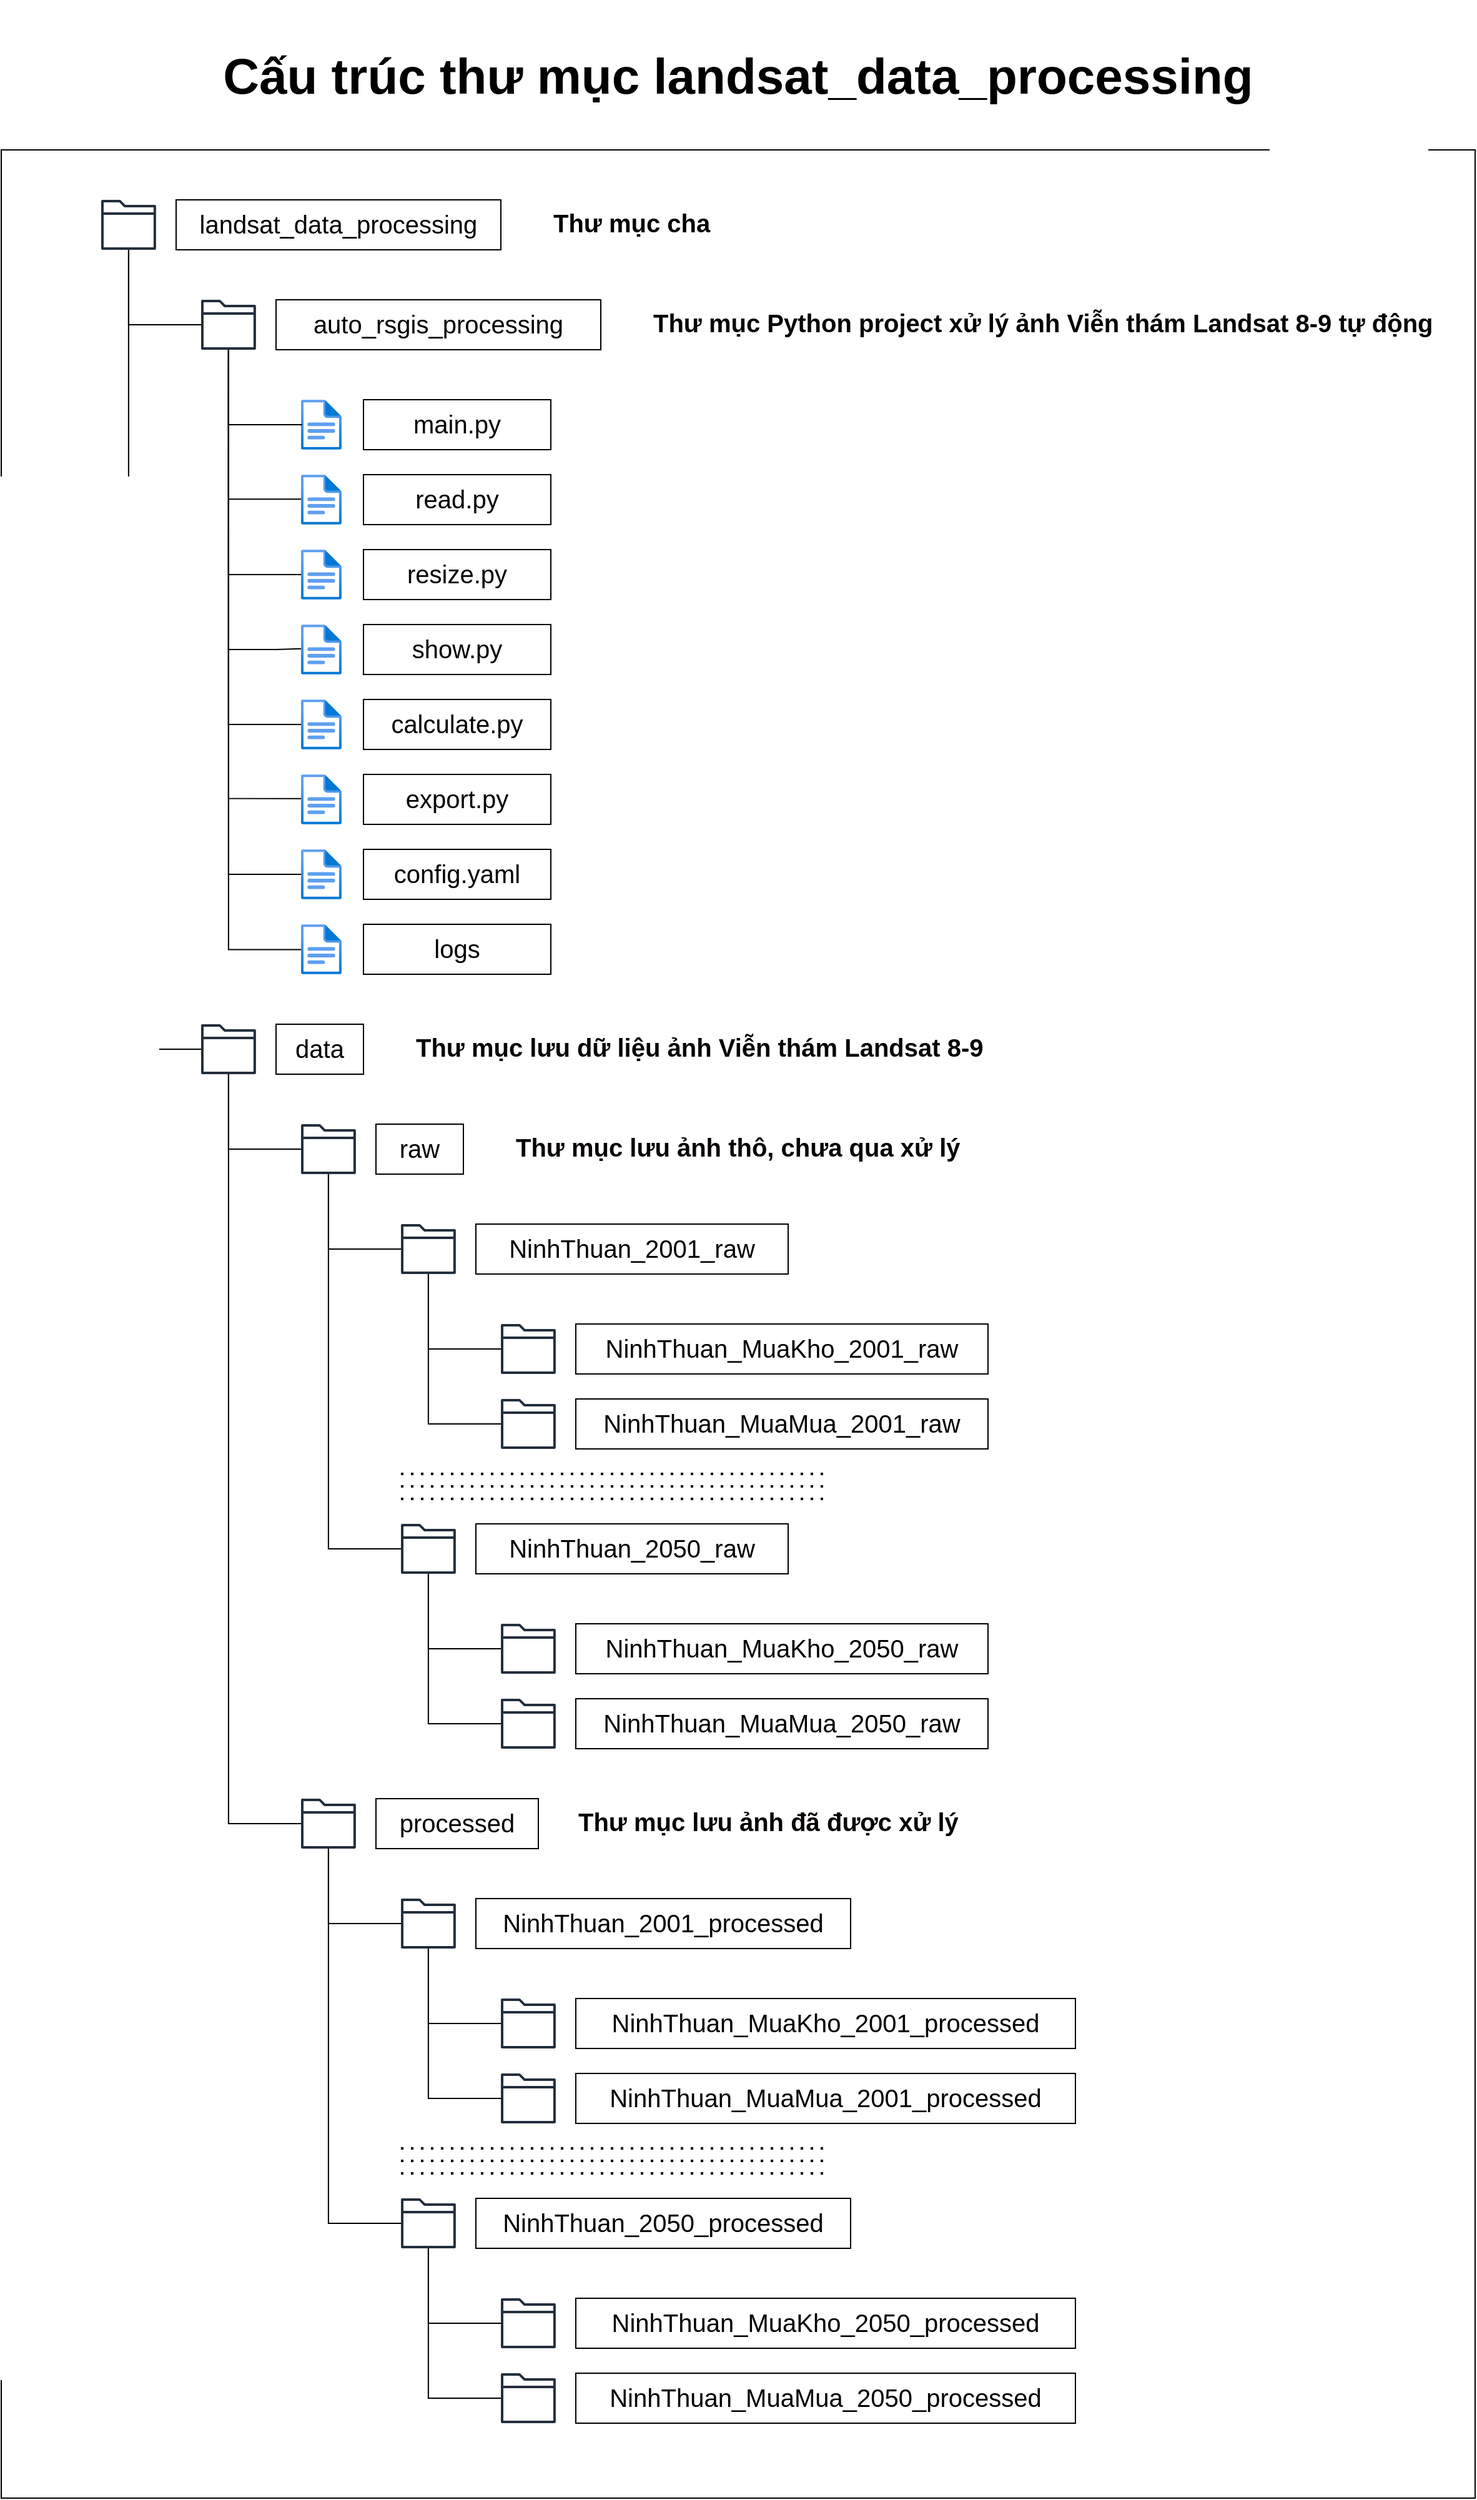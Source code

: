<mxfile version="24.7.17">
  <diagram id="1melNaSolVcVxCgocV_e" name="Cấu trúc thư mục landsat_data_processing">
    <mxGraphModel dx="1247" dy="734" grid="1" gridSize="10" guides="1" tooltips="1" connect="1" arrows="1" fold="1" page="1" pageScale="1" pageWidth="1181" pageHeight="1575" math="0" shadow="0">
      <root>
        <mxCell id="0" />
        <mxCell id="1" parent="0" />
        <mxCell id="A992f-NG55a3uFo_vKlw-1" value="" style="rounded=0;whiteSpace=wrap;html=1;fillColor=none;movable=1;resizable=1;rotatable=1;deletable=1;editable=1;locked=0;connectable=1;strokeColor=default;flipH=1;" parent="1" vertex="1">
          <mxGeometry y="120" width="1180" height="1880" as="geometry" />
        </mxCell>
        <mxCell id="YTfSh9oktMzhfyucGvKn-1" value="&lt;h1&gt;&lt;font size=&quot;1&quot; style=&quot;&quot;&gt;&lt;b style=&quot;font-size: 40px;&quot;&gt;Cấu trúc thư mục landsat_data_processing&lt;/b&gt;&lt;/font&gt;&lt;/h1&gt;" style="text;html=1;align=center;verticalAlign=middle;whiteSpace=wrap;rounded=0;movable=1;resizable=1;rotatable=1;deletable=1;editable=1;locked=0;connectable=1;" parent="1" vertex="1">
          <mxGeometry width="1180" height="120" as="geometry" />
        </mxCell>
        <mxCell id="-OsjYRaCj5ML0IWbTysy-4" value="&lt;span style=&quot;font-size: 20px;&quot;&gt;landsat_data_processing&lt;/span&gt;" style="rounded=0;whiteSpace=wrap;html=1;fontSize=18;" parent="1" vertex="1">
          <mxGeometry x="140" y="160" width="260" height="40" as="geometry" />
        </mxCell>
        <mxCell id="-OsjYRaCj5ML0IWbTysy-5" value="&lt;span style=&quot;font-size: 20px;&quot;&gt;auto_rsgis_processing&lt;/span&gt;" style="rounded=0;whiteSpace=wrap;html=1;fontSize=18;" parent="1" vertex="1">
          <mxGeometry x="220" y="240" width="260" height="40" as="geometry" />
        </mxCell>
        <mxCell id="-OsjYRaCj5ML0IWbTysy-13" style="edgeStyle=orthogonalEdgeStyle;rounded=0;orthogonalLoop=1;jettySize=auto;html=1;strokeColor=default;endArrow=none;endFill=0;" parent="1" source="-OsjYRaCj5ML0IWbTysy-9" target="-OsjYRaCj5ML0IWbTysy-10" edge="1">
          <mxGeometry relative="1" as="geometry">
            <Array as="points">
              <mxPoint x="102" y="260" />
            </Array>
          </mxGeometry>
        </mxCell>
        <mxCell id="wzY-Gv61pwX7nlD081uU-4" style="edgeStyle=orthogonalEdgeStyle;rounded=0;orthogonalLoop=1;jettySize=auto;html=1;endArrow=none;endFill=0;" edge="1" parent="1" source="-OsjYRaCj5ML0IWbTysy-9" target="WE0EybeJg85L4R40hYA2-10">
          <mxGeometry relative="1" as="geometry">
            <mxPoint x="140" y="960" as="targetPoint" />
            <Array as="points">
              <mxPoint x="102" y="840" />
            </Array>
          </mxGeometry>
        </mxCell>
        <mxCell id="-OsjYRaCj5ML0IWbTysy-9" value="" style="sketch=0;outlineConnect=0;fontColor=#232F3E;gradientColor=none;fillColor=#232F3D;strokeColor=none;dashed=0;verticalLabelPosition=bottom;verticalAlign=top;align=center;html=1;fontSize=12;fontStyle=0;aspect=fixed;pointerEvents=1;shape=mxgraph.aws4.folder;" parent="1" vertex="1">
          <mxGeometry x="80" y="160" width="43.94" height="40" as="geometry" />
        </mxCell>
        <mxCell id="-OsjYRaCj5ML0IWbTysy-42" style="edgeStyle=orthogonalEdgeStyle;rounded=0;orthogonalLoop=1;jettySize=auto;html=1;entryX=0.01;entryY=0.504;entryDx=0;entryDy=0;entryPerimeter=0;endArrow=none;endFill=0;" parent="1" target="-OsjYRaCj5ML0IWbTysy-35" edge="1">
          <mxGeometry relative="1" as="geometry">
            <mxPoint x="260" y="590" as="targetPoint" />
            <mxPoint x="181.944" y="289.973" as="sourcePoint" />
            <Array as="points">
              <mxPoint x="182" y="580" />
              <mxPoint x="260" y="580" />
            </Array>
          </mxGeometry>
        </mxCell>
        <mxCell id="-OsjYRaCj5ML0IWbTysy-45" style="edgeStyle=orthogonalEdgeStyle;rounded=0;orthogonalLoop=1;jettySize=auto;html=1;entryX=0.027;entryY=0.49;entryDx=0;entryDy=0;entryPerimeter=0;endArrow=none;endFill=0;" parent="1" source="-OsjYRaCj5ML0IWbTysy-10" target="-OsjYRaCj5ML0IWbTysy-29" edge="1">
          <mxGeometry relative="1" as="geometry">
            <mxPoint x="270" y="400" as="targetPoint" />
            <Array as="points">
              <mxPoint x="182" y="400" />
            </Array>
          </mxGeometry>
        </mxCell>
        <mxCell id="-OsjYRaCj5ML0IWbTysy-46" style="edgeStyle=orthogonalEdgeStyle;rounded=0;orthogonalLoop=1;jettySize=auto;html=1;entryX=0.021;entryY=0.483;entryDx=0;entryDy=0;entryPerimeter=0;endArrow=none;endFill=0;" parent="1" source="-OsjYRaCj5ML0IWbTysy-10" target="-OsjYRaCj5ML0IWbTysy-37" edge="1">
          <mxGeometry relative="1" as="geometry">
            <mxPoint x="280" y="640" as="targetPoint" />
            <Array as="points">
              <mxPoint x="182" y="639" />
            </Array>
          </mxGeometry>
        </mxCell>
        <mxCell id="wzY-Gv61pwX7nlD081uU-7" style="edgeStyle=orthogonalEdgeStyle;rounded=0;orthogonalLoop=1;jettySize=auto;html=1;endArrow=none;endFill=0;" edge="1" parent="1" source="-OsjYRaCj5ML0IWbTysy-10">
          <mxGeometry relative="1" as="geometry">
            <mxPoint x="240" y="700" as="targetPoint" />
            <Array as="points">
              <mxPoint x="182" y="700" />
            </Array>
          </mxGeometry>
        </mxCell>
        <mxCell id="WE0EybeJg85L4R40hYA2-6" style="edgeStyle=orthogonalEdgeStyle;rounded=0;orthogonalLoop=1;jettySize=auto;html=1;endArrow=none;endFill=0;entryX=0.042;entryY=0.505;entryDx=0;entryDy=0;entryPerimeter=0;" edge="1" parent="1" source="-OsjYRaCj5ML0IWbTysy-10" target="WE0EybeJg85L4R40hYA2-8">
          <mxGeometry relative="1" as="geometry">
            <mxPoint x="240" y="880" as="targetPoint" />
            <Array as="points">
              <mxPoint x="182" y="760" />
            </Array>
          </mxGeometry>
        </mxCell>
        <mxCell id="-OsjYRaCj5ML0IWbTysy-10" value="" style="sketch=0;outlineConnect=0;fontColor=#232F3E;gradientColor=none;fillColor=#232F3D;strokeColor=none;dashed=0;verticalLabelPosition=bottom;verticalAlign=top;align=center;html=1;fontSize=12;fontStyle=0;aspect=fixed;pointerEvents=1;shape=mxgraph.aws4.folder;" parent="1" vertex="1">
          <mxGeometry x="160" y="240" width="43.94" height="40" as="geometry" />
        </mxCell>
        <mxCell id="-OsjYRaCj5ML0IWbTysy-18" value="&lt;span style=&quot;font-size: 20px;&quot;&gt;main.py&lt;/span&gt;" style="rounded=0;whiteSpace=wrap;html=1;fontSize=18;" parent="1" vertex="1">
          <mxGeometry x="290" y="320" width="150" height="40" as="geometry" />
        </mxCell>
        <mxCell id="-OsjYRaCj5ML0IWbTysy-21" value="" style="image;aspect=fixed;html=1;points=[];align=center;fontSize=12;image=img/lib/azure2/general/File.svg;" parent="1" vertex="1">
          <mxGeometry x="240" y="320" width="32.46" height="40" as="geometry" />
        </mxCell>
        <mxCell id="-OsjYRaCj5ML0IWbTysy-28" value="&lt;span style=&quot;font-size: 20px;&quot;&gt;read.py&lt;/span&gt;" style="rounded=0;whiteSpace=wrap;html=1;fontSize=18;" parent="1" vertex="1">
          <mxGeometry x="290" y="380" width="150" height="40" as="geometry" />
        </mxCell>
        <mxCell id="-OsjYRaCj5ML0IWbTysy-29" value="" style="image;aspect=fixed;html=1;points=[];align=center;fontSize=12;image=img/lib/azure2/general/File.svg;" parent="1" vertex="1">
          <mxGeometry x="240" y="380" width="32.46" height="40" as="geometry" />
        </mxCell>
        <mxCell id="-OsjYRaCj5ML0IWbTysy-30" value="&lt;span style=&quot;font-size: 20px;&quot;&gt;resize.py&lt;/span&gt;" style="rounded=0;whiteSpace=wrap;html=1;fontSize=18;" parent="1" vertex="1">
          <mxGeometry x="290" y="440" width="150" height="40" as="geometry" />
        </mxCell>
        <mxCell id="-OsjYRaCj5ML0IWbTysy-31" value="" style="image;aspect=fixed;html=1;points=[];align=center;fontSize=12;image=img/lib/azure2/general/File.svg;" parent="1" vertex="1">
          <mxGeometry x="240" y="440" width="32.46" height="40" as="geometry" />
        </mxCell>
        <mxCell id="-OsjYRaCj5ML0IWbTysy-32" value="&lt;span style=&quot;font-size: 20px;&quot;&gt;show.py&lt;/span&gt;" style="rounded=0;whiteSpace=wrap;html=1;fontSize=18;" parent="1" vertex="1">
          <mxGeometry x="290" y="500" width="150" height="40" as="geometry" />
        </mxCell>
        <mxCell id="-OsjYRaCj5ML0IWbTysy-33" value="" style="image;aspect=fixed;html=1;points=[];align=center;fontSize=12;image=img/lib/azure2/general/File.svg;" parent="1" vertex="1">
          <mxGeometry x="240" y="500" width="32.46" height="40" as="geometry" />
        </mxCell>
        <mxCell id="-OsjYRaCj5ML0IWbTysy-34" value="&lt;span style=&quot;font-size: 20px;&quot;&gt;calculate.py&lt;/span&gt;" style="rounded=0;whiteSpace=wrap;html=1;fontSize=18;" parent="1" vertex="1">
          <mxGeometry x="290" y="560" width="150" height="40" as="geometry" />
        </mxCell>
        <mxCell id="-OsjYRaCj5ML0IWbTysy-35" value="" style="image;aspect=fixed;html=1;points=[];align=center;fontSize=12;image=img/lib/azure2/general/File.svg;" parent="1" vertex="1">
          <mxGeometry x="240" y="560" width="32.46" height="40" as="geometry" />
        </mxCell>
        <mxCell id="-OsjYRaCj5ML0IWbTysy-36" value="&lt;span style=&quot;font-size: 20px;&quot;&gt;export.py&lt;/span&gt;" style="rounded=0;whiteSpace=wrap;html=1;fontSize=18;" parent="1" vertex="1">
          <mxGeometry x="290" y="620" width="150" height="40" as="geometry" />
        </mxCell>
        <mxCell id="-OsjYRaCj5ML0IWbTysy-37" value="" style="image;aspect=fixed;html=1;points=[];align=center;fontSize=12;image=img/lib/azure2/general/File.svg;" parent="1" vertex="1">
          <mxGeometry x="240" y="620" width="32.46" height="40" as="geometry" />
        </mxCell>
        <mxCell id="-OsjYRaCj5ML0IWbTysy-38" style="edgeStyle=orthogonalEdgeStyle;rounded=0;orthogonalLoop=1;jettySize=auto;html=1;entryX=0.025;entryY=0.5;entryDx=0;entryDy=0;entryPerimeter=0;endArrow=none;endFill=0;" parent="1" source="-OsjYRaCj5ML0IWbTysy-10" target="-OsjYRaCj5ML0IWbTysy-21" edge="1">
          <mxGeometry relative="1" as="geometry">
            <Array as="points">
              <mxPoint x="182" y="340" />
            </Array>
          </mxGeometry>
        </mxCell>
        <mxCell id="-OsjYRaCj5ML0IWbTysy-41" style="edgeStyle=orthogonalEdgeStyle;rounded=0;orthogonalLoop=1;jettySize=auto;html=1;entryX=0;entryY=0.483;entryDx=0;entryDy=0;entryPerimeter=0;endArrow=none;endFill=0;" parent="1" source="-OsjYRaCj5ML0IWbTysy-10" target="-OsjYRaCj5ML0IWbTysy-33" edge="1">
          <mxGeometry relative="1" as="geometry">
            <mxPoint x="181.954" y="279.493" as="sourcePoint" />
            <mxPoint x="280" y="519.52" as="targetPoint" />
            <Array as="points">
              <mxPoint x="182" y="520" />
              <mxPoint x="220" y="520" />
            </Array>
          </mxGeometry>
        </mxCell>
        <mxCell id="wzY-Gv61pwX7nlD081uU-8" value="&lt;font style=&quot;font-size: 20px;&quot;&gt;config.yaml&lt;/font&gt;" style="rounded=0;whiteSpace=wrap;html=1;fontSize=18;" vertex="1" parent="1">
          <mxGeometry x="290" y="680" width="150" height="40" as="geometry" />
        </mxCell>
        <mxCell id="wzY-Gv61pwX7nlD081uU-9" value="" style="image;aspect=fixed;html=1;points=[];align=center;fontSize=12;image=img/lib/azure2/general/File.svg;" vertex="1" parent="1">
          <mxGeometry x="240" y="680" width="32.46" height="40" as="geometry" />
        </mxCell>
        <mxCell id="wzY-Gv61pwX7nlD081uU-10" style="edgeStyle=orthogonalEdgeStyle;rounded=0;orthogonalLoop=1;jettySize=auto;html=1;endArrow=none;endFill=0;" edge="1" parent="1" source="-OsjYRaCj5ML0IWbTysy-10">
          <mxGeometry relative="1" as="geometry">
            <mxPoint x="240" y="460" as="targetPoint" />
            <Array as="points">
              <mxPoint x="182" y="460" />
            </Array>
          </mxGeometry>
        </mxCell>
        <mxCell id="WE0EybeJg85L4R40hYA2-7" value="&lt;span style=&quot;font-size: 20px;&quot;&gt;logs&lt;/span&gt;" style="rounded=0;whiteSpace=wrap;html=1;fontSize=18;" vertex="1" parent="1">
          <mxGeometry x="290" y="740" width="150" height="40" as="geometry" />
        </mxCell>
        <mxCell id="WE0EybeJg85L4R40hYA2-8" value="" style="image;aspect=fixed;html=1;points=[];align=center;fontSize=12;image=img/lib/azure2/general/File.svg;" vertex="1" parent="1">
          <mxGeometry x="240" y="740" width="32.46" height="40" as="geometry" />
        </mxCell>
        <mxCell id="WE0EybeJg85L4R40hYA2-9" value="&lt;span style=&quot;font-size: 20px;&quot;&gt;data&lt;/span&gt;" style="rounded=0;whiteSpace=wrap;html=1;fontSize=18;" vertex="1" parent="1">
          <mxGeometry x="220" y="820" width="70" height="40" as="geometry" />
        </mxCell>
        <mxCell id="WE0EybeJg85L4R40hYA2-13" style="edgeStyle=orthogonalEdgeStyle;rounded=0;orthogonalLoop=1;jettySize=auto;html=1;endArrow=none;endFill=0;" edge="1" parent="1" source="WE0EybeJg85L4R40hYA2-10" target="WE0EybeJg85L4R40hYA2-12">
          <mxGeometry relative="1" as="geometry">
            <mxPoint x="181.97" y="930" as="targetPoint" />
            <Array as="points">
              <mxPoint x="182" y="920" />
            </Array>
          </mxGeometry>
        </mxCell>
        <mxCell id="WE0EybeJg85L4R40hYA2-94" style="edgeStyle=orthogonalEdgeStyle;rounded=0;orthogonalLoop=1;jettySize=auto;html=1;endArrow=none;endFill=0;" edge="1" parent="1" source="WE0EybeJg85L4R40hYA2-10" target="WE0EybeJg85L4R40hYA2-74">
          <mxGeometry relative="1" as="geometry">
            <mxPoint x="181.97" y="1450" as="targetPoint" />
            <Array as="points">
              <mxPoint x="182" y="1460" />
            </Array>
          </mxGeometry>
        </mxCell>
        <mxCell id="WE0EybeJg85L4R40hYA2-10" value="" style="sketch=0;outlineConnect=0;fontColor=#232F3E;gradientColor=none;fillColor=#232F3D;strokeColor=none;dashed=0;verticalLabelPosition=bottom;verticalAlign=top;align=center;html=1;fontSize=12;fontStyle=0;aspect=fixed;pointerEvents=1;shape=mxgraph.aws4.folder;" vertex="1" parent="1">
          <mxGeometry x="160" y="820" width="43.94" height="40" as="geometry" />
        </mxCell>
        <mxCell id="WE0EybeJg85L4R40hYA2-11" value="&lt;span style=&quot;font-size: 20px;&quot;&gt;raw&lt;/span&gt;" style="rounded=0;whiteSpace=wrap;html=1;fontSize=18;" vertex="1" parent="1">
          <mxGeometry x="300" y="900" width="70" height="40" as="geometry" />
        </mxCell>
        <mxCell id="WE0EybeJg85L4R40hYA2-19" style="edgeStyle=orthogonalEdgeStyle;rounded=0;orthogonalLoop=1;jettySize=auto;html=1;endArrow=none;endFill=0;" edge="1" parent="1" source="WE0EybeJg85L4R40hYA2-12" target="WE0EybeJg85L4R40hYA2-18">
          <mxGeometry relative="1" as="geometry">
            <Array as="points">
              <mxPoint x="262" y="1000" />
            </Array>
          </mxGeometry>
        </mxCell>
        <mxCell id="WE0EybeJg85L4R40hYA2-45" style="edgeStyle=orthogonalEdgeStyle;rounded=0;orthogonalLoop=1;jettySize=auto;html=1;endArrow=none;endFill=0;" edge="1" parent="1" source="WE0EybeJg85L4R40hYA2-12" target="WE0EybeJg85L4R40hYA2-40">
          <mxGeometry relative="1" as="geometry">
            <mxPoint x="290" y="1280" as="targetPoint" />
            <Array as="points">
              <mxPoint x="262" y="1240" />
            </Array>
          </mxGeometry>
        </mxCell>
        <mxCell id="WE0EybeJg85L4R40hYA2-12" value="" style="sketch=0;outlineConnect=0;fontColor=#232F3E;gradientColor=none;fillColor=#232F3D;strokeColor=none;dashed=0;verticalLabelPosition=bottom;verticalAlign=top;align=center;html=1;fontSize=12;fontStyle=0;aspect=fixed;pointerEvents=1;shape=mxgraph.aws4.folder;" vertex="1" parent="1">
          <mxGeometry x="240" y="900" width="43.94" height="40" as="geometry" />
        </mxCell>
        <mxCell id="WE0EybeJg85L4R40hYA2-17" value="&lt;span style=&quot;font-size: 20px;&quot;&gt;NinhThuan_2001_raw&lt;/span&gt;" style="rounded=0;whiteSpace=wrap;html=1;fontSize=18;" vertex="1" parent="1">
          <mxGeometry x="380" y="980" width="250" height="40" as="geometry" />
        </mxCell>
        <mxCell id="WE0EybeJg85L4R40hYA2-31" style="edgeStyle=orthogonalEdgeStyle;rounded=0;orthogonalLoop=1;jettySize=auto;html=1;endArrow=none;endFill=0;" edge="1" parent="1" source="WE0EybeJg85L4R40hYA2-18" target="WE0EybeJg85L4R40hYA2-30">
          <mxGeometry relative="1" as="geometry">
            <Array as="points">
              <mxPoint x="342" y="1080" />
            </Array>
          </mxGeometry>
        </mxCell>
        <mxCell id="WE0EybeJg85L4R40hYA2-35" style="edgeStyle=orthogonalEdgeStyle;rounded=0;orthogonalLoop=1;jettySize=auto;html=1;endArrow=none;endFill=0;" edge="1" parent="1" source="WE0EybeJg85L4R40hYA2-18" target="WE0EybeJg85L4R40hYA2-33">
          <mxGeometry relative="1" as="geometry">
            <Array as="points">
              <mxPoint x="342" y="1140" />
            </Array>
          </mxGeometry>
        </mxCell>
        <mxCell id="WE0EybeJg85L4R40hYA2-18" value="" style="sketch=0;outlineConnect=0;fontColor=#232F3E;gradientColor=none;fillColor=#232F3D;strokeColor=none;dashed=0;verticalLabelPosition=bottom;verticalAlign=top;align=center;html=1;fontSize=12;fontStyle=0;aspect=fixed;pointerEvents=1;shape=mxgraph.aws4.folder;" vertex="1" parent="1">
          <mxGeometry x="320" y="980" width="43.94" height="40" as="geometry" />
        </mxCell>
        <mxCell id="WE0EybeJg85L4R40hYA2-28" value="" style="endArrow=none;dashed=1;html=1;dashPattern=1 3;strokeWidth=2;rounded=0;" edge="1" parent="1">
          <mxGeometry width="50" height="50" relative="1" as="geometry">
            <mxPoint x="320" y="1190" as="sourcePoint" />
            <mxPoint x="660" y="1190" as="targetPoint" />
          </mxGeometry>
        </mxCell>
        <mxCell id="WE0EybeJg85L4R40hYA2-29" value="&lt;span style=&quot;font-size: 20px;&quot;&gt;NinhThuan_MuaKho_2001_raw&lt;/span&gt;" style="rounded=0;whiteSpace=wrap;html=1;fontSize=18;" vertex="1" parent="1">
          <mxGeometry x="460" y="1060" width="330" height="40" as="geometry" />
        </mxCell>
        <mxCell id="WE0EybeJg85L4R40hYA2-30" value="" style="sketch=0;outlineConnect=0;fontColor=#232F3E;gradientColor=none;fillColor=#232F3D;strokeColor=none;dashed=0;verticalLabelPosition=bottom;verticalAlign=top;align=center;html=1;fontSize=12;fontStyle=0;aspect=fixed;pointerEvents=1;shape=mxgraph.aws4.folder;" vertex="1" parent="1">
          <mxGeometry x="400" y="1060" width="43.94" height="40" as="geometry" />
        </mxCell>
        <mxCell id="WE0EybeJg85L4R40hYA2-32" value="&lt;span style=&quot;font-size: 20px;&quot;&gt;NinhThuan_MuaMua_2001_raw&lt;/span&gt;" style="rounded=0;whiteSpace=wrap;html=1;fontSize=18;" vertex="1" parent="1">
          <mxGeometry x="460" y="1120" width="330" height="40" as="geometry" />
        </mxCell>
        <mxCell id="WE0EybeJg85L4R40hYA2-33" value="" style="sketch=0;outlineConnect=0;fontColor=#232F3E;gradientColor=none;fillColor=#232F3D;strokeColor=none;dashed=0;verticalLabelPosition=bottom;verticalAlign=top;align=center;html=1;fontSize=12;fontStyle=0;aspect=fixed;pointerEvents=1;shape=mxgraph.aws4.folder;" vertex="1" parent="1">
          <mxGeometry x="400" y="1120" width="43.94" height="40" as="geometry" />
        </mxCell>
        <mxCell id="WE0EybeJg85L4R40hYA2-37" value="&lt;span style=&quot;font-size: 20px;&quot;&gt;NinhThuan_2050_raw&lt;/span&gt;" style="rounded=0;whiteSpace=wrap;html=1;fontSize=18;" vertex="1" parent="1">
          <mxGeometry x="380" y="1220" width="250" height="40" as="geometry" />
        </mxCell>
        <mxCell id="WE0EybeJg85L4R40hYA2-38" style="edgeStyle=orthogonalEdgeStyle;rounded=0;orthogonalLoop=1;jettySize=auto;html=1;endArrow=none;endFill=0;" edge="1" parent="1" source="WE0EybeJg85L4R40hYA2-40" target="WE0EybeJg85L4R40hYA2-42">
          <mxGeometry relative="1" as="geometry">
            <Array as="points">
              <mxPoint x="342" y="1320" />
            </Array>
          </mxGeometry>
        </mxCell>
        <mxCell id="WE0EybeJg85L4R40hYA2-39" style="edgeStyle=orthogonalEdgeStyle;rounded=0;orthogonalLoop=1;jettySize=auto;html=1;endArrow=none;endFill=0;" edge="1" parent="1" source="WE0EybeJg85L4R40hYA2-40" target="WE0EybeJg85L4R40hYA2-44">
          <mxGeometry relative="1" as="geometry">
            <Array as="points">
              <mxPoint x="342" y="1380" />
            </Array>
          </mxGeometry>
        </mxCell>
        <mxCell id="WE0EybeJg85L4R40hYA2-40" value="" style="sketch=0;outlineConnect=0;fontColor=#232F3E;gradientColor=none;fillColor=#232F3D;strokeColor=none;dashed=0;verticalLabelPosition=bottom;verticalAlign=top;align=center;html=1;fontSize=12;fontStyle=0;aspect=fixed;pointerEvents=1;shape=mxgraph.aws4.folder;" vertex="1" parent="1">
          <mxGeometry x="320" y="1220" width="43.94" height="40" as="geometry" />
        </mxCell>
        <mxCell id="WE0EybeJg85L4R40hYA2-41" value="&lt;span style=&quot;font-size: 20px;&quot;&gt;NinhThuan_MuaKho_2050_raw&lt;/span&gt;" style="rounded=0;whiteSpace=wrap;html=1;fontSize=18;" vertex="1" parent="1">
          <mxGeometry x="460" y="1300" width="330" height="40" as="geometry" />
        </mxCell>
        <mxCell id="WE0EybeJg85L4R40hYA2-42" value="" style="sketch=0;outlineConnect=0;fontColor=#232F3E;gradientColor=none;fillColor=#232F3D;strokeColor=none;dashed=0;verticalLabelPosition=bottom;verticalAlign=top;align=center;html=1;fontSize=12;fontStyle=0;aspect=fixed;pointerEvents=1;shape=mxgraph.aws4.folder;" vertex="1" parent="1">
          <mxGeometry x="400" y="1300" width="43.94" height="40" as="geometry" />
        </mxCell>
        <mxCell id="WE0EybeJg85L4R40hYA2-43" value="&lt;span style=&quot;font-size: 20px;&quot;&gt;NinhThuan_MuaMua_2050_raw&lt;/span&gt;" style="rounded=0;whiteSpace=wrap;html=1;fontSize=18;" vertex="1" parent="1">
          <mxGeometry x="460" y="1360" width="330" height="40" as="geometry" />
        </mxCell>
        <mxCell id="WE0EybeJg85L4R40hYA2-44" value="" style="sketch=0;outlineConnect=0;fontColor=#232F3E;gradientColor=none;fillColor=#232F3D;strokeColor=none;dashed=0;verticalLabelPosition=bottom;verticalAlign=top;align=center;html=1;fontSize=12;fontStyle=0;aspect=fixed;pointerEvents=1;shape=mxgraph.aws4.folder;" vertex="1" parent="1">
          <mxGeometry x="400" y="1360" width="43.94" height="40" as="geometry" />
        </mxCell>
        <mxCell id="WE0EybeJg85L4R40hYA2-46" value="" style="endArrow=none;dashed=1;html=1;dashPattern=1 3;strokeWidth=2;rounded=0;" edge="1" parent="1">
          <mxGeometry width="50" height="50" relative="1" as="geometry">
            <mxPoint x="320" y="1180" as="sourcePoint" />
            <mxPoint x="660" y="1180" as="targetPoint" />
          </mxGeometry>
        </mxCell>
        <mxCell id="WE0EybeJg85L4R40hYA2-47" value="" style="endArrow=none;dashed=1;html=1;dashPattern=1 3;strokeWidth=2;rounded=0;" edge="1" parent="1">
          <mxGeometry width="50" height="50" relative="1" as="geometry">
            <mxPoint x="320" y="1200" as="sourcePoint" />
            <mxPoint x="660" y="1200" as="targetPoint" />
          </mxGeometry>
        </mxCell>
        <mxCell id="WE0EybeJg85L4R40hYA2-71" value="&lt;span style=&quot;font-size: 20px;&quot;&gt;processed&lt;/span&gt;" style="rounded=0;whiteSpace=wrap;html=1;fontSize=18;" vertex="1" parent="1">
          <mxGeometry x="300" y="1440" width="130" height="40" as="geometry" />
        </mxCell>
        <mxCell id="WE0EybeJg85L4R40hYA2-72" style="edgeStyle=orthogonalEdgeStyle;rounded=0;orthogonalLoop=1;jettySize=auto;html=1;endArrow=none;endFill=0;" edge="1" parent="1" source="WE0EybeJg85L4R40hYA2-74" target="WE0EybeJg85L4R40hYA2-78">
          <mxGeometry relative="1" as="geometry">
            <Array as="points">
              <mxPoint x="262" y="1540" />
            </Array>
          </mxGeometry>
        </mxCell>
        <mxCell id="WE0EybeJg85L4R40hYA2-73" style="edgeStyle=orthogonalEdgeStyle;rounded=0;orthogonalLoop=1;jettySize=auto;html=1;endArrow=none;endFill=0;" edge="1" parent="1" source="WE0EybeJg85L4R40hYA2-74" target="WE0EybeJg85L4R40hYA2-87">
          <mxGeometry relative="1" as="geometry">
            <mxPoint x="290" y="1820" as="targetPoint" />
            <Array as="points">
              <mxPoint x="262" y="1780" />
            </Array>
          </mxGeometry>
        </mxCell>
        <mxCell id="WE0EybeJg85L4R40hYA2-74" value="" style="sketch=0;outlineConnect=0;fontColor=#232F3E;gradientColor=none;fillColor=#232F3D;strokeColor=none;dashed=0;verticalLabelPosition=bottom;verticalAlign=top;align=center;html=1;fontSize=12;fontStyle=0;aspect=fixed;pointerEvents=1;shape=mxgraph.aws4.folder;" vertex="1" parent="1">
          <mxGeometry x="240" y="1440" width="43.94" height="40" as="geometry" />
        </mxCell>
        <mxCell id="WE0EybeJg85L4R40hYA2-75" value="&lt;span style=&quot;font-size: 20px;&quot;&gt;NinhThuan_2001_processed&lt;/span&gt;" style="rounded=0;whiteSpace=wrap;html=1;fontSize=18;" vertex="1" parent="1">
          <mxGeometry x="380" y="1520" width="300" height="40" as="geometry" />
        </mxCell>
        <mxCell id="WE0EybeJg85L4R40hYA2-76" style="edgeStyle=orthogonalEdgeStyle;rounded=0;orthogonalLoop=1;jettySize=auto;html=1;endArrow=none;endFill=0;" edge="1" parent="1" source="WE0EybeJg85L4R40hYA2-78" target="WE0EybeJg85L4R40hYA2-81">
          <mxGeometry relative="1" as="geometry">
            <Array as="points">
              <mxPoint x="342" y="1620" />
            </Array>
          </mxGeometry>
        </mxCell>
        <mxCell id="WE0EybeJg85L4R40hYA2-77" style="edgeStyle=orthogonalEdgeStyle;rounded=0;orthogonalLoop=1;jettySize=auto;html=1;endArrow=none;endFill=0;" edge="1" parent="1" source="WE0EybeJg85L4R40hYA2-78" target="WE0EybeJg85L4R40hYA2-83">
          <mxGeometry relative="1" as="geometry">
            <Array as="points">
              <mxPoint x="342" y="1680" />
            </Array>
          </mxGeometry>
        </mxCell>
        <mxCell id="WE0EybeJg85L4R40hYA2-78" value="" style="sketch=0;outlineConnect=0;fontColor=#232F3E;gradientColor=none;fillColor=#232F3D;strokeColor=none;dashed=0;verticalLabelPosition=bottom;verticalAlign=top;align=center;html=1;fontSize=12;fontStyle=0;aspect=fixed;pointerEvents=1;shape=mxgraph.aws4.folder;" vertex="1" parent="1">
          <mxGeometry x="320" y="1520" width="43.94" height="40" as="geometry" />
        </mxCell>
        <mxCell id="WE0EybeJg85L4R40hYA2-79" value="" style="endArrow=none;dashed=1;html=1;dashPattern=1 3;strokeWidth=2;rounded=0;" edge="1" parent="1">
          <mxGeometry width="50" height="50" relative="1" as="geometry">
            <mxPoint x="320" y="1730" as="sourcePoint" />
            <mxPoint x="660" y="1730" as="targetPoint" />
          </mxGeometry>
        </mxCell>
        <mxCell id="WE0EybeJg85L4R40hYA2-80" value="&lt;span style=&quot;font-size: 20px;&quot;&gt;NinhThuan_MuaKho_2001_processed&lt;/span&gt;" style="rounded=0;whiteSpace=wrap;html=1;fontSize=18;" vertex="1" parent="1">
          <mxGeometry x="460" y="1600" width="400" height="40" as="geometry" />
        </mxCell>
        <mxCell id="WE0EybeJg85L4R40hYA2-81" value="" style="sketch=0;outlineConnect=0;fontColor=#232F3E;gradientColor=none;fillColor=#232F3D;strokeColor=none;dashed=0;verticalLabelPosition=bottom;verticalAlign=top;align=center;html=1;fontSize=12;fontStyle=0;aspect=fixed;pointerEvents=1;shape=mxgraph.aws4.folder;" vertex="1" parent="1">
          <mxGeometry x="400" y="1600" width="43.94" height="40" as="geometry" />
        </mxCell>
        <mxCell id="WE0EybeJg85L4R40hYA2-82" value="&lt;span style=&quot;font-size: 20px;&quot;&gt;NinhThuan_MuaMua_2001_processed&lt;/span&gt;" style="rounded=0;whiteSpace=wrap;html=1;fontSize=18;" vertex="1" parent="1">
          <mxGeometry x="460" y="1660" width="400" height="40" as="geometry" />
        </mxCell>
        <mxCell id="WE0EybeJg85L4R40hYA2-83" value="" style="sketch=0;outlineConnect=0;fontColor=#232F3E;gradientColor=none;fillColor=#232F3D;strokeColor=none;dashed=0;verticalLabelPosition=bottom;verticalAlign=top;align=center;html=1;fontSize=12;fontStyle=0;aspect=fixed;pointerEvents=1;shape=mxgraph.aws4.folder;" vertex="1" parent="1">
          <mxGeometry x="400" y="1660" width="43.94" height="40" as="geometry" />
        </mxCell>
        <mxCell id="WE0EybeJg85L4R40hYA2-84" value="&lt;span style=&quot;font-size: 20px;&quot;&gt;NinhThuan_2050_processed&lt;/span&gt;" style="rounded=0;whiteSpace=wrap;html=1;fontSize=18;" vertex="1" parent="1">
          <mxGeometry x="380" y="1760" width="300" height="40" as="geometry" />
        </mxCell>
        <mxCell id="WE0EybeJg85L4R40hYA2-85" style="edgeStyle=orthogonalEdgeStyle;rounded=0;orthogonalLoop=1;jettySize=auto;html=1;endArrow=none;endFill=0;" edge="1" parent="1" source="WE0EybeJg85L4R40hYA2-87" target="WE0EybeJg85L4R40hYA2-89">
          <mxGeometry relative="1" as="geometry">
            <Array as="points">
              <mxPoint x="342" y="1860" />
            </Array>
          </mxGeometry>
        </mxCell>
        <mxCell id="WE0EybeJg85L4R40hYA2-86" style="edgeStyle=orthogonalEdgeStyle;rounded=0;orthogonalLoop=1;jettySize=auto;html=1;endArrow=none;endFill=0;" edge="1" parent="1" source="WE0EybeJg85L4R40hYA2-87" target="WE0EybeJg85L4R40hYA2-91">
          <mxGeometry relative="1" as="geometry">
            <Array as="points">
              <mxPoint x="342" y="1920" />
            </Array>
          </mxGeometry>
        </mxCell>
        <mxCell id="WE0EybeJg85L4R40hYA2-87" value="" style="sketch=0;outlineConnect=0;fontColor=#232F3E;gradientColor=none;fillColor=#232F3D;strokeColor=none;dashed=0;verticalLabelPosition=bottom;verticalAlign=top;align=center;html=1;fontSize=12;fontStyle=0;aspect=fixed;pointerEvents=1;shape=mxgraph.aws4.folder;" vertex="1" parent="1">
          <mxGeometry x="320" y="1760" width="43.94" height="40" as="geometry" />
        </mxCell>
        <mxCell id="WE0EybeJg85L4R40hYA2-88" value="&lt;span style=&quot;font-size: 20px;&quot;&gt;NinhThuan_MuaKho_2050_processed&lt;/span&gt;" style="rounded=0;whiteSpace=wrap;html=1;fontSize=18;" vertex="1" parent="1">
          <mxGeometry x="460" y="1840" width="400" height="40" as="geometry" />
        </mxCell>
        <mxCell id="WE0EybeJg85L4R40hYA2-89" value="" style="sketch=0;outlineConnect=0;fontColor=#232F3E;gradientColor=none;fillColor=#232F3D;strokeColor=none;dashed=0;verticalLabelPosition=bottom;verticalAlign=top;align=center;html=1;fontSize=12;fontStyle=0;aspect=fixed;pointerEvents=1;shape=mxgraph.aws4.folder;" vertex="1" parent="1">
          <mxGeometry x="400" y="1840" width="43.94" height="40" as="geometry" />
        </mxCell>
        <mxCell id="WE0EybeJg85L4R40hYA2-90" value="&lt;span style=&quot;font-size: 20px;&quot;&gt;NinhThuan_MuaMua_2050_processed&lt;/span&gt;" style="rounded=0;whiteSpace=wrap;html=1;fontSize=18;" vertex="1" parent="1">
          <mxGeometry x="460" y="1900" width="400" height="40" as="geometry" />
        </mxCell>
        <mxCell id="WE0EybeJg85L4R40hYA2-91" value="" style="sketch=0;outlineConnect=0;fontColor=#232F3E;gradientColor=none;fillColor=#232F3D;strokeColor=none;dashed=0;verticalLabelPosition=bottom;verticalAlign=top;align=center;html=1;fontSize=12;fontStyle=0;aspect=fixed;pointerEvents=1;shape=mxgraph.aws4.folder;" vertex="1" parent="1">
          <mxGeometry x="400" y="1900" width="43.94" height="40" as="geometry" />
        </mxCell>
        <mxCell id="WE0EybeJg85L4R40hYA2-92" value="" style="endArrow=none;dashed=1;html=1;dashPattern=1 3;strokeWidth=2;rounded=0;" edge="1" parent="1">
          <mxGeometry width="50" height="50" relative="1" as="geometry">
            <mxPoint x="320" y="1720" as="sourcePoint" />
            <mxPoint x="660" y="1720" as="targetPoint" />
          </mxGeometry>
        </mxCell>
        <mxCell id="WE0EybeJg85L4R40hYA2-93" value="" style="endArrow=none;dashed=1;html=1;dashPattern=1 3;strokeWidth=2;rounded=0;" edge="1" parent="1">
          <mxGeometry width="50" height="50" relative="1" as="geometry">
            <mxPoint x="320" y="1740" as="sourcePoint" />
            <mxPoint x="660" y="1740" as="targetPoint" />
          </mxGeometry>
        </mxCell>
        <mxCell id="WE0EybeJg85L4R40hYA2-98" value="&lt;h1 style=&quot;margin-top: 0px; font-size: 20px;&quot;&gt;Thư mục cha&lt;/h1&gt;" style="text;html=1;whiteSpace=wrap;overflow=hidden;rounded=0;" vertex="1" parent="1">
          <mxGeometry x="440" y="160" width="700" height="40" as="geometry" />
        </mxCell>
        <mxCell id="WE0EybeJg85L4R40hYA2-99" value="&lt;h1 style=&quot;margin-top: 0px; font-size: 20px;&quot;&gt;&lt;font color=&quot;#080404&quot;&gt;Thư mục Python project xử lý ảnh Viễn thám Landsat 8-9 tự động&lt;/font&gt;&lt;/h1&gt;" style="text;html=1;whiteSpace=wrap;overflow=hidden;rounded=0;" vertex="1" parent="1">
          <mxGeometry x="520" y="240" width="640" height="40" as="geometry" />
        </mxCell>
        <mxCell id="WE0EybeJg85L4R40hYA2-100" value="&lt;h1 style=&quot;margin-top: 0px; font-size: 20px;&quot;&gt;&lt;font color=&quot;#080404&quot;&gt;Thư mục lưu dữ liệu ảnh Viễn thám Landsat 8-9&lt;/font&gt;&lt;/h1&gt;" style="text;html=1;whiteSpace=wrap;overflow=hidden;rounded=0;" vertex="1" parent="1">
          <mxGeometry x="330" y="820" width="830" height="40" as="geometry" />
        </mxCell>
        <mxCell id="WE0EybeJg85L4R40hYA2-101" value="&lt;h1 style=&quot;margin-top: 0px; font-size: 20px;&quot;&gt;&lt;font color=&quot;#080404&quot;&gt;Thư mục lưu ảnh thô, chưa qua xử lý&lt;/font&gt;&lt;/h1&gt;" style="text;html=1;whiteSpace=wrap;overflow=hidden;rounded=0;" vertex="1" parent="1">
          <mxGeometry x="410" y="900" width="750" height="40" as="geometry" />
        </mxCell>
        <mxCell id="WE0EybeJg85L4R40hYA2-103" value="&lt;h1 style=&quot;margin-top: 0px; font-size: 20px;&quot;&gt;&lt;font color=&quot;#080404&quot;&gt;Thư mục lưu ảnh đã được xử lý&lt;/font&gt;&lt;/h1&gt;" style="text;html=1;whiteSpace=wrap;overflow=hidden;rounded=0;" vertex="1" parent="1">
          <mxGeometry x="460" y="1440" width="700" height="40" as="geometry" />
        </mxCell>
      </root>
    </mxGraphModel>
  </diagram>
</mxfile>
